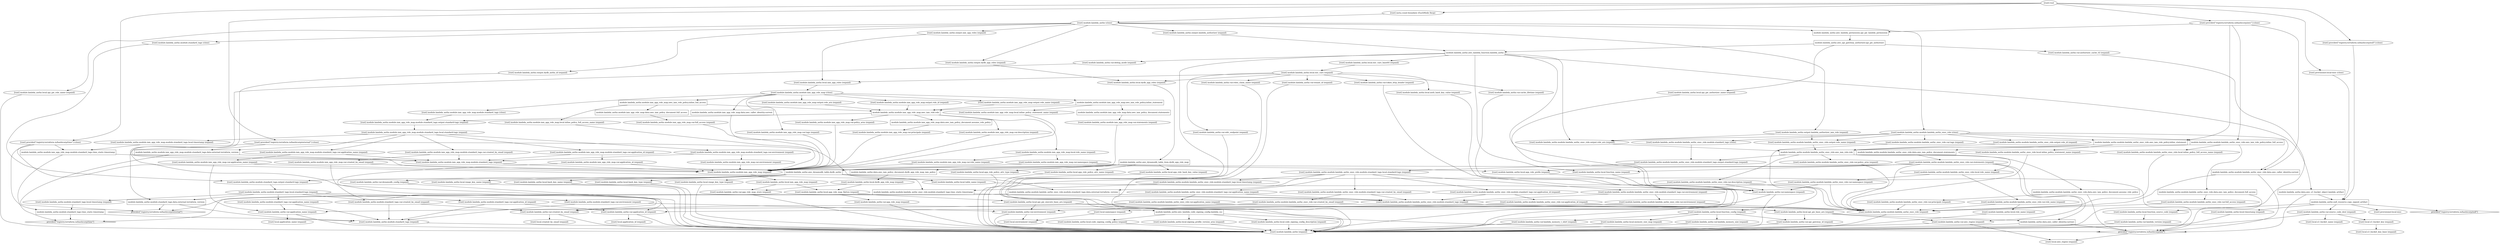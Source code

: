 digraph {
	compound = "true"
	newrank = "true"
	subgraph "root" {
		"[root] module.lambda_authz.aws_api_gateway_authorizer.api_gw_authorizer (expand)" [label = "module.lambda_authz.aws_api_gateway_authorizer.api_gw_authorizer", shape = "box"]
		"[root] module.lambda_authz.aws_dynamodb_table.dydb_authz (expand)" [label = "module.lambda_authz.aws_dynamodb_table.dydb_authz", shape = "box"]
		"[root] module.lambda_authz.aws_dynamodb_table_item.dydb_app_role_map (expand)" [label = "module.lambda_authz.aws_dynamodb_table_item.dydb_app_role_map", shape = "box"]
		"[root] module.lambda_authz.aws_lambda_code_signing_config.lambda_csc (expand)" [label = "module.lambda_authz.aws_lambda_code_signing_config.lambda_csc", shape = "box"]
		"[root] module.lambda_authz.aws_lambda_function.lambda_authz (expand)" [label = "module.lambda_authz.aws_lambda_function.lambda_authz", shape = "box"]
		"[root] module.lambda_authz.aws_lambda_permission.api_gw_lambda_permission (expand)" [label = "module.lambda_authz.aws_lambda_permission.api_gw_lambda_permission", shape = "box"]
		"[root] module.lambda_authz.data.aws_caller_identity.current (expand)" [label = "module.lambda_authz.data.aws_caller_identity.current", shape = "box"]
		"[root] module.lambda_authz.data.aws_iam_policy_document.dydb_app_role_map_iam_policy (expand)" [label = "module.lambda_authz.data.aws_iam_policy_document.dydb_app_role_map_iam_policy", shape = "box"]
		"[root] module.lambda_authz.data.aws_s3_bucket_object.lambda_artifact (expand)" [label = "module.lambda_authz.data.aws_s3_bucket_object.lambda_artifact", shape = "box"]
		"[root] module.lambda_authz.module.iam_app_role_map.aws_iam_role.role (expand)" [label = "module.lambda_authz.module.iam_app_role_map.aws_iam_role.role", shape = "box"]
		"[root] module.lambda_authz.module.iam_app_role_map.aws_iam_role_policy.inline_full_access (expand)" [label = "module.lambda_authz.module.iam_app_role_map.aws_iam_role_policy.inline_full_access", shape = "box"]
		"[root] module.lambda_authz.module.iam_app_role_map.aws_iam_role_policy.inline_statement (expand)" [label = "module.lambda_authz.module.iam_app_role_map.aws_iam_role_policy.inline_statement", shape = "box"]
		"[root] module.lambda_authz.module.iam_app_role_map.data.aws_caller_identity.current (expand)" [label = "module.lambda_authz.module.iam_app_role_map.data.aws_caller_identity.current", shape = "box"]
		"[root] module.lambda_authz.module.iam_app_role_map.data.aws_iam_policy_document.assume_role_policy (expand)" [label = "module.lambda_authz.module.iam_app_role_map.data.aws_iam_policy_document.assume_role_policy", shape = "box"]
		"[root] module.lambda_authz.module.iam_app_role_map.data.aws_iam_policy_document.full_access (expand)" [label = "module.lambda_authz.module.iam_app_role_map.data.aws_iam_policy_document.full_access", shape = "box"]
		"[root] module.lambda_authz.module.iam_app_role_map.data.aws_iam_policy_document.statements (expand)" [label = "module.lambda_authz.module.iam_app_role_map.data.aws_iam_policy_document.statements", shape = "box"]
		"[root] module.lambda_authz.module.iam_app_role_map.module.standard_tags.data.external.terraform_version (expand)" [label = "module.lambda_authz.module.iam_app_role_map.module.standard_tags.data.external.terraform_version", shape = "box"]
		"[root] module.lambda_authz.module.iam_app_role_map.module.standard_tags.time_static.timestamp (expand)" [label = "module.lambda_authz.module.iam_app_role_map.module.standard_tags.time_static.timestamp", shape = "box"]
		"[root] module.lambda_authz.module.lambda_authz_exec_role.aws_iam_role.role (expand)" [label = "module.lambda_authz.module.lambda_authz_exec_role.aws_iam_role.role", shape = "box"]
		"[root] module.lambda_authz.module.lambda_authz_exec_role.aws_iam_role_policy.inline_full_access (expand)" [label = "module.lambda_authz.module.lambda_authz_exec_role.aws_iam_role_policy.inline_full_access", shape = "box"]
		"[root] module.lambda_authz.module.lambda_authz_exec_role.aws_iam_role_policy.inline_statement (expand)" [label = "module.lambda_authz.module.lambda_authz_exec_role.aws_iam_role_policy.inline_statement", shape = "box"]
		"[root] module.lambda_authz.module.lambda_authz_exec_role.data.aws_caller_identity.current (expand)" [label = "module.lambda_authz.module.lambda_authz_exec_role.data.aws_caller_identity.current", shape = "box"]
		"[root] module.lambda_authz.module.lambda_authz_exec_role.data.aws_iam_policy_document.assume_role_policy (expand)" [label = "module.lambda_authz.module.lambda_authz_exec_role.data.aws_iam_policy_document.assume_role_policy", shape = "box"]
		"[root] module.lambda_authz.module.lambda_authz_exec_role.data.aws_iam_policy_document.full_access (expand)" [label = "module.lambda_authz.module.lambda_authz_exec_role.data.aws_iam_policy_document.full_access", shape = "box"]
		"[root] module.lambda_authz.module.lambda_authz_exec_role.data.aws_iam_policy_document.statements (expand)" [label = "module.lambda_authz.module.lambda_authz_exec_role.data.aws_iam_policy_document.statements", shape = "box"]
		"[root] module.lambda_authz.module.lambda_authz_exec_role.module.standard_tags.data.external.terraform_version (expand)" [label = "module.lambda_authz.module.lambda_authz_exec_role.module.standard_tags.data.external.terraform_version", shape = "box"]
		"[root] module.lambda_authz.module.lambda_authz_exec_role.module.standard_tags.time_static.timestamp (expand)" [label = "module.lambda_authz.module.lambda_authz_exec_role.module.standard_tags.time_static.timestamp", shape = "box"]
		"[root] module.lambda_authz.module.standard_tags.data.external.terraform_version (expand)" [label = "module.lambda_authz.module.standard_tags.data.external.terraform_version", shape = "box"]
		"[root] module.lambda_authz.module.standard_tags.time_static.timestamp (expand)" [label = "module.lambda_authz.module.standard_tags.time_static.timestamp", shape = "box"]
		"[root] module.lambda_authz.null_resource.copy_signed_artifact (expand)" [label = "module.lambda_authz.null_resource.copy_signed_artifact", shape = "box"]
		"[root] provider[\"registry.terraform.io/hashicorp/aws\"]" [label = "provider[\"registry.terraform.io/hashicorp/aws\"]", shape = "diamond"]
		"[root] provider[\"registry.terraform.io/hashicorp/external\"]" [label = "provider[\"registry.terraform.io/hashicorp/external\"]", shape = "diamond"]
		"[root] provider[\"registry.terraform.io/hashicorp/null\"]" [label = "provider[\"registry.terraform.io/hashicorp/null\"]", shape = "diamond"]
		"[root] provider[\"registry.terraform.io/hashicorp/time\"]" [label = "provider[\"registry.terraform.io/hashicorp/time\"]", shape = "diamond"]
		"[root] local.namespace (expand)" -> "[root] local.environment (expand)"
		"[root] local.s3_bucket_key (expand)" -> "[root] local.s3_bucket_key_base (expand)"
		"[root] meta.count-boundary (EachMode fixup)" -> "[root] module.lambda_authz (close)"
		"[root] module.lambda_authz (close)" -> "[root] module.lambda_authz.aws_lambda_permission.api_gw_lambda_permission (expand)"
		"[root] module.lambda_authz (close)" -> "[root] module.lambda_authz.local.api_gw_role_name (expand)"
		"[root] module.lambda_authz (close)" -> "[root] module.lambda_authz.module.lambda_authz_exec_role (close)"
		"[root] module.lambda_authz (close)" -> "[root] module.lambda_authz.module.standard_tags (close)"
		"[root] module.lambda_authz (close)" -> "[root] module.lambda_authz.output.dydb_app_roles (expand)"
		"[root] module.lambda_authz (close)" -> "[root] module.lambda_authz.output.dydb_authz_id (expand)"
		"[root] module.lambda_authz (close)" -> "[root] module.lambda_authz.output.iam_app_roles (expand)"
		"[root] module.lambda_authz (close)" -> "[root] module.lambda_authz.output.lambda_authorizer (expand)"
		"[root] module.lambda_authz (close)" -> "[root] module.lambda_authz.output.lambda_authorizer_iam_role (expand)"
		"[root] module.lambda_authz.aws_api_gateway_authorizer.api_gw_authorizer (expand)" -> "[root] module.lambda_authz.aws_lambda_function.lambda_authz (expand)"
		"[root] module.lambda_authz.aws_api_gateway_authorizer.api_gw_authorizer (expand)" -> "[root] module.lambda_authz.local.api_gw_authorizer_name (expand)"
		"[root] module.lambda_authz.aws_api_gateway_authorizer.api_gw_authorizer (expand)" -> "[root] module.lambda_authz.var.authorizer_cache_ttl (expand)"
		"[root] module.lambda_authz.aws_dynamodb_table.dydb_authz (expand)" -> "[root] module.lambda_authz.local.hash_key_name (expand)"
		"[root] module.lambda_authz.aws_dynamodb_table.dydb_authz (expand)" -> "[root] module.lambda_authz.local.hash_key_type (expand)"
		"[root] module.lambda_authz.aws_dynamodb_table.dydb_authz (expand)" -> "[root] module.lambda_authz.local.range_key_name (expand)"
		"[root] module.lambda_authz.aws_dynamodb_table.dydb_authz (expand)" -> "[root] module.lambda_authz.local.range_key_type (expand)"
		"[root] module.lambda_authz.aws_dynamodb_table.dydb_authz (expand)" -> "[root] module.lambda_authz.local.table_name (expand)"
		"[root] module.lambda_authz.aws_dynamodb_table.dydb_authz (expand)" -> "[root] module.lambda_authz.module.standard_tags.output.standard-tags (expand)"
		"[root] module.lambda_authz.aws_dynamodb_table.dydb_authz (expand)" -> "[root] module.lambda_authz.var.dynamodb_config (expand)"
		"[root] module.lambda_authz.aws_dynamodb_table.dydb_authz (expand)" -> "[root] provider[\"registry.terraform.io/hashicorp/aws\"]"
		"[root] module.lambda_authz.aws_dynamodb_table_item.dydb_app_role_map (expand)" -> "[root] module.lambda_authz.aws_dynamodb_table.dydb_authz (expand)"
		"[root] module.lambda_authz.aws_dynamodb_table_item.dydb_app_role_map (expand)" -> "[root] module.lambda_authz.data.aws_iam_policy_document.dydb_app_role_map_iam_policy (expand)"
		"[root] module.lambda_authz.aws_dynamodb_table_item.dydb_app_role_map (expand)" -> "[root] module.lambda_authz.local.app_role_hash_key_value (expand)"
		"[root] module.lambda_authz.aws_dynamodb_table_item.dydb_app_role_map (expand)" -> "[root] module.lambda_authz.local.app_role_policy_attr_name (expand)"
		"[root] module.lambda_authz.aws_dynamodb_table_item.dydb_app_role_map (expand)" -> "[root] module.lambda_authz.local.app_role_policy_attr_type (expand)"
		"[root] module.lambda_authz.aws_lambda_code_signing_config.lambda_csc (expand)" -> "[root] module.lambda_authz.local.code_signing_config_description (expand)"
		"[root] module.lambda_authz.aws_lambda_code_signing_config.lambda_csc (expand)" -> "[root] module.lambda_authz.local.code_signing_config_policy (expand)"
		"[root] module.lambda_authz.aws_lambda_code_signing_config.lambda_csc (expand)" -> "[root] module.lambda_authz.local.signing_profile_version_arns (expand)"
		"[root] module.lambda_authz.aws_lambda_code_signing_config.lambda_csc (expand)" -> "[root] provider[\"registry.terraform.io/hashicorp/aws\"]"
		"[root] module.lambda_authz.aws_lambda_function.lambda_authz (expand)" -> "[root] module.lambda_authz.aws_lambda_code_signing_config.lambda_csc (expand)"
		"[root] module.lambda_authz.aws_lambda_function.lambda_authz (expand)" -> "[root] module.lambda_authz.data.aws_s3_bucket_object.lambda_artifact (expand)"
		"[root] module.lambda_authz.aws_lambda_function.lambda_authz (expand)" -> "[root] module.lambda_authz.local.env_vars_base64 (expand)"
		"[root] module.lambda_authz.aws_lambda_function.lambda_authz (expand)" -> "[root] module.lambda_authz.local.function_config (expand)"
		"[root] module.lambda_authz.aws_lambda_function.lambda_authz (expand)" -> "[root] module.lambda_authz.local.function_name (expand)"
		"[root] module.lambda_authz.aws_lambda_function.lambda_authz (expand)" -> "[root] module.lambda_authz.module.lambda_authz_exec_role.output.role_arn (expand)"
		"[root] module.lambda_authz.aws_lambda_function.lambda_authz (expand)" -> "[root] module.lambda_authz.var.debug_mode (expand)"
		"[root] module.lambda_authz.aws_lambda_permission.api_gw_lambda_permission (expand)" -> "[root] module.lambda_authz.aws_api_gateway_authorizer.api_gw_authorizer (expand)"
		"[root] module.lambda_authz.data.aws_caller_identity.current (expand)" -> "[root] module.lambda_authz (expand)"
		"[root] module.lambda_authz.data.aws_caller_identity.current (expand)" -> "[root] provider[\"registry.terraform.io/hashicorp/aws\"]"
		"[root] module.lambda_authz.data.aws_iam_policy_document.dydb_app_role_map_iam_policy (expand)" -> "[root] module.lambda_authz.local.dydb_app_role_map (expand)"
		"[root] module.lambda_authz.data.aws_s3_bucket_object.lambda_artifact (expand)" -> "[root] module.lambda_authz.null_resource.copy_signed_artifact (expand)"
		"[root] module.lambda_authz.data.aws_s3_bucket_object.lambda_artifact (expand)" -> "[root] provider[\"registry.terraform.io/hashicorp/aws\"]"
		"[root] module.lambda_authz.local.api_gw_authorizer_name (expand)" -> "[root] module.lambda_authz.var.namespace (expand)"
		"[root] module.lambda_authz.local.api_gw_base_arn (expand)" -> "[root] module.lambda_authz.data.aws_caller_identity.current (expand)"
		"[root] module.lambda_authz.local.api_gw_base_arn (expand)" -> "[root] module.lambda_authz.var.api_gateway_id (expand)"
		"[root] module.lambda_authz.local.api_gw_base_arn (expand)" -> "[root] module.lambda_authz.var.aws_region (expand)"
		"[root] module.lambda_authz.local.api_gw_execute_base_arn (expand)" -> "[root] module.lambda_authz.local.api_gw_base_arn (expand)"
		"[root] module.lambda_authz.local.api_gw_execute_base_arn (expand)" -> "[root] module.lambda_authz.var.environment (expand)"
		"[root] module.lambda_authz.local.api_gw_role_name (expand)" -> "[root] module.lambda_authz (expand)"
		"[root] module.lambda_authz.local.app_role_hash_key_value (expand)" -> "[root] module.lambda_authz (expand)"
		"[root] module.lambda_authz.local.app_role_map_flatten (expand)" -> "[root] module.lambda_authz.local.api_gw_execute_base_arn (expand)"
		"[root] module.lambda_authz.local.app_role_map_flatten (expand)" -> "[root] module.lambda_authz.var.app_role_map (expand)"
		"[root] module.lambda_authz.local.app_role_policy_attr_name (expand)" -> "[root] module.lambda_authz (expand)"
		"[root] module.lambda_authz.local.app_role_policy_attr_type (expand)" -> "[root] module.lambda_authz (expand)"
		"[root] module.lambda_authz.local.app_role_prefix (expand)" -> "[root] module.lambda_authz.var.namespace (expand)"
		"[root] module.lambda_authz.local.auth_hash_key_value (expand)" -> "[root] module.lambda_authz (expand)"
		"[root] module.lambda_authz.local.code_signing_config_description (expand)" -> "[root] module.lambda_authz (expand)"
		"[root] module.lambda_authz.local.code_signing_config_policy (expand)" -> "[root] module.lambda_authz (expand)"
		"[root] module.lambda_authz.local.dydb_app_role_map (expand)" -> "[root] module.lambda_authz.local.app_role_map_flatten (expand)"
		"[root] module.lambda_authz.local.dydb_app_role_map (expand)" -> "[root] module.lambda_authz.var.app_role_map_store (expand)"
		"[root] module.lambda_authz.local.dydb_app_roles (expand)" -> "[root] module.lambda_authz.aws_dynamodb_table_item.dydb_app_role_map (expand)"
		"[root] module.lambda_authz.local.env_vars (expand)" -> "[root] module.lambda_authz.local.auth_hash_key_value (expand)"
		"[root] module.lambda_authz.local.env_vars (expand)" -> "[root] module.lambda_authz.local.dydb_app_roles (expand)"
		"[root] module.lambda_authz.local.env_vars (expand)" -> "[root] module.lambda_authz.local.iam_app_roles (expand)"
		"[root] module.lambda_authz.local.env_vars (expand)" -> "[root] module.lambda_authz.var.cache_lifetime (expand)"
		"[root] module.lambda_authz.local.env_vars (expand)" -> "[root] module.lambda_authz.var.oidc_endpoint (expand)"
		"[root] module.lambda_authz.local.env_vars (expand)" -> "[root] module.lambda_authz.var.roles_claim_name (expand)"
		"[root] module.lambda_authz.local.env_vars (expand)" -> "[root] module.lambda_authz.var.tenant_id (expand)"
		"[root] module.lambda_authz.local.env_vars (expand)" -> "[root] module.lambda_authz.var.token_http_header (expand)"
		"[root] module.lambda_authz.local.env_vars_base64 (expand)" -> "[root] module.lambda_authz.local.env_vars (expand)"
		"[root] module.lambda_authz.local.function_config (expand)" -> "[root] module.lambda_authz.local.memory_size_map (expand)"
		"[root] module.lambda_authz.local.function_config (expand)" -> "[root] module.lambda_authz.var.api_gateway_id (expand)"
		"[root] module.lambda_authz.local.function_config (expand)" -> "[root] module.lambda_authz.var.lambda_memory_size (expand)"
		"[root] module.lambda_authz.local.function_config (expand)" -> "[root] module.lambda_authz.var.lambda_memory_t_shirt (expand)"
		"[root] module.lambda_authz.local.function_name (expand)" -> "[root] module.lambda_authz.var.namespace (expand)"
		"[root] module.lambda_authz.local.function_source_code (expand)" -> "[root] module.lambda_authz.var.lambda_version (expand)"
		"[root] module.lambda_authz.local.hash_key_name (expand)" -> "[root] module.lambda_authz (expand)"
		"[root] module.lambda_authz.local.hash_key_type (expand)" -> "[root] module.lambda_authz (expand)"
		"[root] module.lambda_authz.local.iam_app_role_map (expand)" -> "[root] module.lambda_authz.local.app_role_map_flatten (expand)"
		"[root] module.lambda_authz.local.iam_app_role_map (expand)" -> "[root] module.lambda_authz.var.app_role_map_store (expand)"
		"[root] module.lambda_authz.local.iam_app_roles (expand)" -> "[root] module.lambda_authz.module.iam_app_role_map (close)"
		"[root] module.lambda_authz.local.memory_size_map (expand)" -> "[root] module.lambda_authz (expand)"
		"[root] module.lambda_authz.local.range_key_name (expand)" -> "[root] module.lambda_authz (expand)"
		"[root] module.lambda_authz.local.range_key_type (expand)" -> "[root] module.lambda_authz (expand)"
		"[root] module.lambda_authz.local.role_name (expand)" -> "[root] module.lambda_authz (expand)"
		"[root] module.lambda_authz.local.signing_profile_version_arns (expand)" -> "[root] module.lambda_authz (expand)"
		"[root] module.lambda_authz.local.table_name (expand)" -> "[root] module.lambda_authz.var.namespace (expand)"
		"[root] module.lambda_authz.local.timestamp (expand)" -> "[root] module.lambda_authz (expand)"
		"[root] module.lambda_authz.module.iam_app_role_map (close)" -> "[root] module.lambda_authz.module.iam_app_role_map.aws_iam_role_policy.inline_full_access (expand)"
		"[root] module.lambda_authz.module.iam_app_role_map (close)" -> "[root] module.lambda_authz.module.iam_app_role_map.aws_iam_role_policy.inline_statement (expand)"
		"[root] module.lambda_authz.module.iam_app_role_map (close)" -> "[root] module.lambda_authz.module.iam_app_role_map.data.aws_caller_identity.current (expand)"
		"[root] module.lambda_authz.module.iam_app_role_map (close)" -> "[root] module.lambda_authz.module.iam_app_role_map.module.standard_tags (close)"
		"[root] module.lambda_authz.module.iam_app_role_map (close)" -> "[root] module.lambda_authz.module.iam_app_role_map.output.role_arn (expand)"
		"[root] module.lambda_authz.module.iam_app_role_map (close)" -> "[root] module.lambda_authz.module.iam_app_role_map.output.role_id (expand)"
		"[root] module.lambda_authz.module.iam_app_role_map (close)" -> "[root] module.lambda_authz.module.iam_app_role_map.output.role_name (expand)"
		"[root] module.lambda_authz.module.iam_app_role_map (close)" -> "[root] module.lambda_authz.module.iam_app_role_map.var.tags (expand)"
		"[root] module.lambda_authz.module.iam_app_role_map (expand)" -> "[root] module.lambda_authz.local.iam_app_role_map (expand)"
		"[root] module.lambda_authz.module.iam_app_role_map.aws_iam_role.role (expand)" -> "[root] module.lambda_authz.module.iam_app_role_map.data.aws_iam_policy_document.assume_role_policy (expand)"
		"[root] module.lambda_authz.module.iam_app_role_map.aws_iam_role.role (expand)" -> "[root] module.lambda_authz.module.iam_app_role_map.local.role_name (expand)"
		"[root] module.lambda_authz.module.iam_app_role_map.aws_iam_role.role (expand)" -> "[root] module.lambda_authz.module.iam_app_role_map.module.standard_tags.output.standard-tags (expand)"
		"[root] module.lambda_authz.module.iam_app_role_map.aws_iam_role.role (expand)" -> "[root] module.lambda_authz.module.iam_app_role_map.var.description (expand)"
		"[root] module.lambda_authz.module.iam_app_role_map.aws_iam_role.role (expand)" -> "[root] module.lambda_authz.module.iam_app_role_map.var.policy_arns (expand)"
		"[root] module.lambda_authz.module.iam_app_role_map.aws_iam_role_policy.inline_full_access (expand)" -> "[root] module.lambda_authz.module.iam_app_role_map.aws_iam_role.role (expand)"
		"[root] module.lambda_authz.module.iam_app_role_map.aws_iam_role_policy.inline_full_access (expand)" -> "[root] module.lambda_authz.module.iam_app_role_map.data.aws_iam_policy_document.full_access (expand)"
		"[root] module.lambda_authz.module.iam_app_role_map.aws_iam_role_policy.inline_full_access (expand)" -> "[root] module.lambda_authz.module.iam_app_role_map.local.inline_policy_full_access_name (expand)"
		"[root] module.lambda_authz.module.iam_app_role_map.aws_iam_role_policy.inline_statement (expand)" -> "[root] module.lambda_authz.module.iam_app_role_map.aws_iam_role.role (expand)"
		"[root] module.lambda_authz.module.iam_app_role_map.aws_iam_role_policy.inline_statement (expand)" -> "[root] module.lambda_authz.module.iam_app_role_map.data.aws_iam_policy_document.statements (expand)"
		"[root] module.lambda_authz.module.iam_app_role_map.aws_iam_role_policy.inline_statement (expand)" -> "[root] module.lambda_authz.module.iam_app_role_map.local.inline_policy_statement_name (expand)"
		"[root] module.lambda_authz.module.iam_app_role_map.data.aws_caller_identity.current (expand)" -> "[root] module.lambda_authz.module.iam_app_role_map (expand)"
		"[root] module.lambda_authz.module.iam_app_role_map.data.aws_iam_policy_document.assume_role_policy (expand)" -> "[root] module.lambda_authz.module.iam_app_role_map.var.principals (expand)"
		"[root] module.lambda_authz.module.iam_app_role_map.data.aws_iam_policy_document.full_access (expand)" -> "[root] module.lambda_authz.module.iam_app_role_map.var.full_access (expand)"
		"[root] module.lambda_authz.module.iam_app_role_map.data.aws_iam_policy_document.statements (expand)" -> "[root] module.lambda_authz.module.iam_app_role_map.var.statements (expand)"
		"[root] module.lambda_authz.module.iam_app_role_map.local.inline_policy_full_access_name (expand)" -> "[root] module.lambda_authz.module.iam_app_role_map (expand)"
		"[root] module.lambda_authz.module.iam_app_role_map.local.inline_policy_statement_name (expand)" -> "[root] module.lambda_authz.module.iam_app_role_map (expand)"
		"[root] module.lambda_authz.module.iam_app_role_map.local.role_name (expand)" -> "[root] module.lambda_authz.module.iam_app_role_map.var.namespace (expand)"
		"[root] module.lambda_authz.module.iam_app_role_map.local.role_name (expand)" -> "[root] module.lambda_authz.module.iam_app_role_map.var.role_name (expand)"
		"[root] module.lambda_authz.module.iam_app_role_map.module.standard_tags (close)" -> "[root] module.lambda_authz.module.iam_app_role_map.module.standard_tags.output.standard-tags (expand)"
		"[root] module.lambda_authz.module.iam_app_role_map.module.standard_tags (expand)" -> "[root] module.lambda_authz.module.iam_app_role_map (expand)"
		"[root] module.lambda_authz.module.iam_app_role_map.module.standard_tags.data.external.terraform_version (expand)" -> "[root] module.lambda_authz.module.iam_app_role_map.module.standard_tags (expand)"
		"[root] module.lambda_authz.module.iam_app_role_map.module.standard_tags.data.external.terraform_version (expand)" -> "[root] provider[\"registry.terraform.io/hashicorp/external\"]"
		"[root] module.lambda_authz.module.iam_app_role_map.module.standard_tags.local.standard-tags (expand)" -> "[root] module.lambda_authz.module.iam_app_role_map.module.standard_tags.data.external.terraform_version (expand)"
		"[root] module.lambda_authz.module.iam_app_role_map.module.standard_tags.local.standard-tags (expand)" -> "[root] module.lambda_authz.module.iam_app_role_map.module.standard_tags.local.timestamp (expand)"
		"[root] module.lambda_authz.module.iam_app_role_map.module.standard_tags.local.standard-tags (expand)" -> "[root] module.lambda_authz.module.iam_app_role_map.module.standard_tags.var.application_id (expand)"
		"[root] module.lambda_authz.module.iam_app_role_map.module.standard_tags.local.standard-tags (expand)" -> "[root] module.lambda_authz.module.iam_app_role_map.module.standard_tags.var.application_name (expand)"
		"[root] module.lambda_authz.module.iam_app_role_map.module.standard_tags.local.standard-tags (expand)" -> "[root] module.lambda_authz.module.iam_app_role_map.module.standard_tags.var.created_by_email (expand)"
		"[root] module.lambda_authz.module.iam_app_role_map.module.standard_tags.local.standard-tags (expand)" -> "[root] module.lambda_authz.module.iam_app_role_map.module.standard_tags.var.environment (expand)"
		"[root] module.lambda_authz.module.iam_app_role_map.module.standard_tags.local.timestamp (expand)" -> "[root] module.lambda_authz.module.iam_app_role_map.module.standard_tags.time_static.timestamp (expand)"
		"[root] module.lambda_authz.module.iam_app_role_map.module.standard_tags.output.standard-tags (expand)" -> "[root] module.lambda_authz.module.iam_app_role_map.module.standard_tags.local.standard-tags (expand)"
		"[root] module.lambda_authz.module.iam_app_role_map.module.standard_tags.time_static.timestamp (expand)" -> "[root] module.lambda_authz.module.iam_app_role_map.module.standard_tags (expand)"
		"[root] module.lambda_authz.module.iam_app_role_map.module.standard_tags.time_static.timestamp (expand)" -> "[root] provider[\"registry.terraform.io/hashicorp/time\"]"
		"[root] module.lambda_authz.module.iam_app_role_map.module.standard_tags.var.application_id (expand)" -> "[root] module.lambda_authz.module.iam_app_role_map.module.standard_tags (expand)"
		"[root] module.lambda_authz.module.iam_app_role_map.module.standard_tags.var.application_id (expand)" -> "[root] module.lambda_authz.module.iam_app_role_map.var.application_id (expand)"
		"[root] module.lambda_authz.module.iam_app_role_map.module.standard_tags.var.application_name (expand)" -> "[root] module.lambda_authz.module.iam_app_role_map.module.standard_tags (expand)"
		"[root] module.lambda_authz.module.iam_app_role_map.module.standard_tags.var.application_name (expand)" -> "[root] module.lambda_authz.module.iam_app_role_map.var.application_name (expand)"
		"[root] module.lambda_authz.module.iam_app_role_map.module.standard_tags.var.created_by_email (expand)" -> "[root] module.lambda_authz.module.iam_app_role_map.module.standard_tags (expand)"
		"[root] module.lambda_authz.module.iam_app_role_map.module.standard_tags.var.created_by_email (expand)" -> "[root] module.lambda_authz.module.iam_app_role_map.var.created_by_email (expand)"
		"[root] module.lambda_authz.module.iam_app_role_map.module.standard_tags.var.environment (expand)" -> "[root] module.lambda_authz.module.iam_app_role_map.module.standard_tags (expand)"
		"[root] module.lambda_authz.module.iam_app_role_map.module.standard_tags.var.environment (expand)" -> "[root] module.lambda_authz.module.iam_app_role_map.var.environment (expand)"
		"[root] module.lambda_authz.module.iam_app_role_map.output.role_arn (expand)" -> "[root] module.lambda_authz.module.iam_app_role_map.aws_iam_role.role (expand)"
		"[root] module.lambda_authz.module.iam_app_role_map.output.role_id (expand)" -> "[root] module.lambda_authz.module.iam_app_role_map.aws_iam_role.role (expand)"
		"[root] module.lambda_authz.module.iam_app_role_map.output.role_name (expand)" -> "[root] module.lambda_authz.module.iam_app_role_map.aws_iam_role.role (expand)"
		"[root] module.lambda_authz.module.iam_app_role_map.var.application_id (expand)" -> "[root] module.lambda_authz.module.iam_app_role_map (expand)"
		"[root] module.lambda_authz.module.iam_app_role_map.var.application_id (expand)" -> "[root] module.lambda_authz.var.application_id (expand)"
		"[root] module.lambda_authz.module.iam_app_role_map.var.application_name (expand)" -> "[root] module.lambda_authz.module.iam_app_role_map (expand)"
		"[root] module.lambda_authz.module.iam_app_role_map.var.application_name (expand)" -> "[root] module.lambda_authz.var.application_name (expand)"
		"[root] module.lambda_authz.module.iam_app_role_map.var.created_by_email (expand)" -> "[root] module.lambda_authz.module.iam_app_role_map (expand)"
		"[root] module.lambda_authz.module.iam_app_role_map.var.created_by_email (expand)" -> "[root] module.lambda_authz.var.created_by_email (expand)"
		"[root] module.lambda_authz.module.iam_app_role_map.var.description (expand)" -> "[root] module.lambda_authz.module.iam_app_role_map (expand)"
		"[root] module.lambda_authz.module.iam_app_role_map.var.environment (expand)" -> "[root] module.lambda_authz.module.iam_app_role_map (expand)"
		"[root] module.lambda_authz.module.iam_app_role_map.var.full_access (expand)" -> "[root] module.lambda_authz.module.iam_app_role_map (expand)"
		"[root] module.lambda_authz.module.iam_app_role_map.var.namespace (expand)" -> "[root] module.lambda_authz.local.app_role_prefix (expand)"
		"[root] module.lambda_authz.module.iam_app_role_map.var.namespace (expand)" -> "[root] module.lambda_authz.module.iam_app_role_map (expand)"
		"[root] module.lambda_authz.module.iam_app_role_map.var.policy_arns (expand)" -> "[root] module.lambda_authz.module.iam_app_role_map (expand)"
		"[root] module.lambda_authz.module.iam_app_role_map.var.principals (expand)" -> "[root] module.lambda_authz.module.iam_app_role_map (expand)"
		"[root] module.lambda_authz.module.iam_app_role_map.var.role_name (expand)" -> "[root] module.lambda_authz.module.iam_app_role_map (expand)"
		"[root] module.lambda_authz.module.iam_app_role_map.var.statements (expand)" -> "[root] module.lambda_authz.module.iam_app_role_map (expand)"
		"[root] module.lambda_authz.module.iam_app_role_map.var.tags (expand)" -> "[root] module.lambda_authz.module.iam_app_role_map (expand)"
		"[root] module.lambda_authz.module.lambda_authz_exec_role (close)" -> "[root] module.lambda_authz.module.lambda_authz_exec_role.aws_iam_role_policy.inline_full_access (expand)"
		"[root] module.lambda_authz.module.lambda_authz_exec_role (close)" -> "[root] module.lambda_authz.module.lambda_authz_exec_role.aws_iam_role_policy.inline_statement (expand)"
		"[root] module.lambda_authz.module.lambda_authz_exec_role (close)" -> "[root] module.lambda_authz.module.lambda_authz_exec_role.data.aws_caller_identity.current (expand)"
		"[root] module.lambda_authz.module.lambda_authz_exec_role (close)" -> "[root] module.lambda_authz.module.lambda_authz_exec_role.module.standard_tags (close)"
		"[root] module.lambda_authz.module.lambda_authz_exec_role (close)" -> "[root] module.lambda_authz.module.lambda_authz_exec_role.output.role_arn (expand)"
		"[root] module.lambda_authz.module.lambda_authz_exec_role (close)" -> "[root] module.lambda_authz.module.lambda_authz_exec_role.output.role_id (expand)"
		"[root] module.lambda_authz.module.lambda_authz_exec_role (close)" -> "[root] module.lambda_authz.module.lambda_authz_exec_role.output.role_name (expand)"
		"[root] module.lambda_authz.module.lambda_authz_exec_role (close)" -> "[root] module.lambda_authz.module.lambda_authz_exec_role.var.tags (expand)"
		"[root] module.lambda_authz.module.lambda_authz_exec_role (expand)" -> "[root] module.lambda_authz (expand)"
		"[root] module.lambda_authz.module.lambda_authz_exec_role.aws_iam_role.role (expand)" -> "[root] module.lambda_authz.module.lambda_authz_exec_role.data.aws_iam_policy_document.assume_role_policy (expand)"
		"[root] module.lambda_authz.module.lambda_authz_exec_role.aws_iam_role.role (expand)" -> "[root] module.lambda_authz.module.lambda_authz_exec_role.local.role_name (expand)"
		"[root] module.lambda_authz.module.lambda_authz_exec_role.aws_iam_role.role (expand)" -> "[root] module.lambda_authz.module.lambda_authz_exec_role.module.standard_tags.output.standard-tags (expand)"
		"[root] module.lambda_authz.module.lambda_authz_exec_role.aws_iam_role.role (expand)" -> "[root] module.lambda_authz.module.lambda_authz_exec_role.var.description (expand)"
		"[root] module.lambda_authz.module.lambda_authz_exec_role.aws_iam_role.role (expand)" -> "[root] module.lambda_authz.module.lambda_authz_exec_role.var.policy_arns (expand)"
		"[root] module.lambda_authz.module.lambda_authz_exec_role.aws_iam_role_policy.inline_full_access (expand)" -> "[root] module.lambda_authz.module.lambda_authz_exec_role.aws_iam_role.role (expand)"
		"[root] module.lambda_authz.module.lambda_authz_exec_role.aws_iam_role_policy.inline_full_access (expand)" -> "[root] module.lambda_authz.module.lambda_authz_exec_role.data.aws_iam_policy_document.full_access (expand)"
		"[root] module.lambda_authz.module.lambda_authz_exec_role.aws_iam_role_policy.inline_full_access (expand)" -> "[root] module.lambda_authz.module.lambda_authz_exec_role.local.inline_policy_full_access_name (expand)"
		"[root] module.lambda_authz.module.lambda_authz_exec_role.aws_iam_role_policy.inline_statement (expand)" -> "[root] module.lambda_authz.module.lambda_authz_exec_role.aws_iam_role.role (expand)"
		"[root] module.lambda_authz.module.lambda_authz_exec_role.aws_iam_role_policy.inline_statement (expand)" -> "[root] module.lambda_authz.module.lambda_authz_exec_role.data.aws_iam_policy_document.statements (expand)"
		"[root] module.lambda_authz.module.lambda_authz_exec_role.aws_iam_role_policy.inline_statement (expand)" -> "[root] module.lambda_authz.module.lambda_authz_exec_role.local.inline_policy_statement_name (expand)"
		"[root] module.lambda_authz.module.lambda_authz_exec_role.data.aws_caller_identity.current (expand)" -> "[root] module.lambda_authz.module.lambda_authz_exec_role (expand)"
		"[root] module.lambda_authz.module.lambda_authz_exec_role.data.aws_caller_identity.current (expand)" -> "[root] provider[\"registry.terraform.io/hashicorp/aws\"]"
		"[root] module.lambda_authz.module.lambda_authz_exec_role.data.aws_iam_policy_document.assume_role_policy (expand)" -> "[root] module.lambda_authz.module.lambda_authz_exec_role.var.principals (expand)"
		"[root] module.lambda_authz.module.lambda_authz_exec_role.data.aws_iam_policy_document.assume_role_policy (expand)" -> "[root] provider[\"registry.terraform.io/hashicorp/aws\"]"
		"[root] module.lambda_authz.module.lambda_authz_exec_role.data.aws_iam_policy_document.full_access (expand)" -> "[root] module.lambda_authz.module.lambda_authz_exec_role.var.full_access (expand)"
		"[root] module.lambda_authz.module.lambda_authz_exec_role.data.aws_iam_policy_document.full_access (expand)" -> "[root] provider[\"registry.terraform.io/hashicorp/aws\"]"
		"[root] module.lambda_authz.module.lambda_authz_exec_role.data.aws_iam_policy_document.statements (expand)" -> "[root] module.lambda_authz.module.lambda_authz_exec_role.var.statements (expand)"
		"[root] module.lambda_authz.module.lambda_authz_exec_role.local.inline_policy_full_access_name (expand)" -> "[root] module.lambda_authz.module.lambda_authz_exec_role (expand)"
		"[root] module.lambda_authz.module.lambda_authz_exec_role.local.inline_policy_statement_name (expand)" -> "[root] module.lambda_authz.module.lambda_authz_exec_role (expand)"
		"[root] module.lambda_authz.module.lambda_authz_exec_role.local.role_name (expand)" -> "[root] module.lambda_authz.module.lambda_authz_exec_role.var.namespace (expand)"
		"[root] module.lambda_authz.module.lambda_authz_exec_role.local.role_name (expand)" -> "[root] module.lambda_authz.module.lambda_authz_exec_role.var.role_name (expand)"
		"[root] module.lambda_authz.module.lambda_authz_exec_role.module.standard_tags (close)" -> "[root] module.lambda_authz.module.lambda_authz_exec_role.module.standard_tags.output.standard-tags (expand)"
		"[root] module.lambda_authz.module.lambda_authz_exec_role.module.standard_tags (expand)" -> "[root] module.lambda_authz.module.lambda_authz_exec_role (expand)"
		"[root] module.lambda_authz.module.lambda_authz_exec_role.module.standard_tags.data.external.terraform_version (expand)" -> "[root] module.lambda_authz.module.lambda_authz_exec_role.module.standard_tags (expand)"
		"[root] module.lambda_authz.module.lambda_authz_exec_role.module.standard_tags.data.external.terraform_version (expand)" -> "[root] provider[\"registry.terraform.io/hashicorp/external\"]"
		"[root] module.lambda_authz.module.lambda_authz_exec_role.module.standard_tags.local.standard-tags (expand)" -> "[root] module.lambda_authz.module.lambda_authz_exec_role.module.standard_tags.data.external.terraform_version (expand)"
		"[root] module.lambda_authz.module.lambda_authz_exec_role.module.standard_tags.local.standard-tags (expand)" -> "[root] module.lambda_authz.module.lambda_authz_exec_role.module.standard_tags.local.timestamp (expand)"
		"[root] module.lambda_authz.module.lambda_authz_exec_role.module.standard_tags.local.standard-tags (expand)" -> "[root] module.lambda_authz.module.lambda_authz_exec_role.module.standard_tags.var.application_id (expand)"
		"[root] module.lambda_authz.module.lambda_authz_exec_role.module.standard_tags.local.standard-tags (expand)" -> "[root] module.lambda_authz.module.lambda_authz_exec_role.module.standard_tags.var.application_name (expand)"
		"[root] module.lambda_authz.module.lambda_authz_exec_role.module.standard_tags.local.standard-tags (expand)" -> "[root] module.lambda_authz.module.lambda_authz_exec_role.module.standard_tags.var.created_by_email (expand)"
		"[root] module.lambda_authz.module.lambda_authz_exec_role.module.standard_tags.local.standard-tags (expand)" -> "[root] module.lambda_authz.module.lambda_authz_exec_role.module.standard_tags.var.environment (expand)"
		"[root] module.lambda_authz.module.lambda_authz_exec_role.module.standard_tags.local.timestamp (expand)" -> "[root] module.lambda_authz.module.lambda_authz_exec_role.module.standard_tags.time_static.timestamp (expand)"
		"[root] module.lambda_authz.module.lambda_authz_exec_role.module.standard_tags.output.standard-tags (expand)" -> "[root] module.lambda_authz.module.lambda_authz_exec_role.module.standard_tags.local.standard-tags (expand)"
		"[root] module.lambda_authz.module.lambda_authz_exec_role.module.standard_tags.time_static.timestamp (expand)" -> "[root] module.lambda_authz.module.lambda_authz_exec_role.module.standard_tags (expand)"
		"[root] module.lambda_authz.module.lambda_authz_exec_role.module.standard_tags.time_static.timestamp (expand)" -> "[root] provider[\"registry.terraform.io/hashicorp/time\"]"
		"[root] module.lambda_authz.module.lambda_authz_exec_role.module.standard_tags.var.application_id (expand)" -> "[root] module.lambda_authz.module.lambda_authz_exec_role.module.standard_tags (expand)"
		"[root] module.lambda_authz.module.lambda_authz_exec_role.module.standard_tags.var.application_id (expand)" -> "[root] module.lambda_authz.module.lambda_authz_exec_role.var.application_id (expand)"
		"[root] module.lambda_authz.module.lambda_authz_exec_role.module.standard_tags.var.application_name (expand)" -> "[root] module.lambda_authz.module.lambda_authz_exec_role.module.standard_tags (expand)"
		"[root] module.lambda_authz.module.lambda_authz_exec_role.module.standard_tags.var.application_name (expand)" -> "[root] module.lambda_authz.module.lambda_authz_exec_role.var.application_name (expand)"
		"[root] module.lambda_authz.module.lambda_authz_exec_role.module.standard_tags.var.created_by_email (expand)" -> "[root] module.lambda_authz.module.lambda_authz_exec_role.module.standard_tags (expand)"
		"[root] module.lambda_authz.module.lambda_authz_exec_role.module.standard_tags.var.created_by_email (expand)" -> "[root] module.lambda_authz.module.lambda_authz_exec_role.var.created_by_email (expand)"
		"[root] module.lambda_authz.module.lambda_authz_exec_role.module.standard_tags.var.environment (expand)" -> "[root] module.lambda_authz.module.lambda_authz_exec_role.module.standard_tags (expand)"
		"[root] module.lambda_authz.module.lambda_authz_exec_role.module.standard_tags.var.environment (expand)" -> "[root] module.lambda_authz.module.lambda_authz_exec_role.var.environment (expand)"
		"[root] module.lambda_authz.module.lambda_authz_exec_role.output.role_arn (expand)" -> "[root] module.lambda_authz.module.lambda_authz_exec_role.aws_iam_role.role (expand)"
		"[root] module.lambda_authz.module.lambda_authz_exec_role.output.role_id (expand)" -> "[root] module.lambda_authz.module.lambda_authz_exec_role.aws_iam_role.role (expand)"
		"[root] module.lambda_authz.module.lambda_authz_exec_role.output.role_name (expand)" -> "[root] module.lambda_authz.module.lambda_authz_exec_role.aws_iam_role.role (expand)"
		"[root] module.lambda_authz.module.lambda_authz_exec_role.var.application_id (expand)" -> "[root] module.lambda_authz.module.lambda_authz_exec_role (expand)"
		"[root] module.lambda_authz.module.lambda_authz_exec_role.var.application_id (expand)" -> "[root] module.lambda_authz.var.application_id (expand)"
		"[root] module.lambda_authz.module.lambda_authz_exec_role.var.application_name (expand)" -> "[root] module.lambda_authz.module.lambda_authz_exec_role (expand)"
		"[root] module.lambda_authz.module.lambda_authz_exec_role.var.application_name (expand)" -> "[root] module.lambda_authz.var.application_name (expand)"
		"[root] module.lambda_authz.module.lambda_authz_exec_role.var.created_by_email (expand)" -> "[root] module.lambda_authz.module.lambda_authz_exec_role (expand)"
		"[root] module.lambda_authz.module.lambda_authz_exec_role.var.created_by_email (expand)" -> "[root] module.lambda_authz.var.created_by_email (expand)"
		"[root] module.lambda_authz.module.lambda_authz_exec_role.var.description (expand)" -> "[root] module.lambda_authz.module.lambda_authz_exec_role (expand)"
		"[root] module.lambda_authz.module.lambda_authz_exec_role.var.description (expand)" -> "[root] module.lambda_authz.var.namespace (expand)"
		"[root] module.lambda_authz.module.lambda_authz_exec_role.var.environment (expand)" -> "[root] module.lambda_authz.module.lambda_authz_exec_role (expand)"
		"[root] module.lambda_authz.module.lambda_authz_exec_role.var.environment (expand)" -> "[root] module.lambda_authz.var.environment (expand)"
		"[root] module.lambda_authz.module.lambda_authz_exec_role.var.full_access (expand)" -> "[root] module.lambda_authz.module.lambda_authz_exec_role (expand)"
		"[root] module.lambda_authz.module.lambda_authz_exec_role.var.namespace (expand)" -> "[root] module.lambda_authz.module.lambda_authz_exec_role (expand)"
		"[root] module.lambda_authz.module.lambda_authz_exec_role.var.namespace (expand)" -> "[root] module.lambda_authz.var.namespace (expand)"
		"[root] module.lambda_authz.module.lambda_authz_exec_role.var.policy_arns (expand)" -> "[root] module.lambda_authz.module.lambda_authz_exec_role (expand)"
		"[root] module.lambda_authz.module.lambda_authz_exec_role.var.principals (expand)" -> "[root] module.lambda_authz.module.lambda_authz_exec_role (expand)"
		"[root] module.lambda_authz.module.lambda_authz_exec_role.var.role_name (expand)" -> "[root] module.lambda_authz.local.role_name (expand)"
		"[root] module.lambda_authz.module.lambda_authz_exec_role.var.role_name (expand)" -> "[root] module.lambda_authz.module.lambda_authz_exec_role (expand)"
		"[root] module.lambda_authz.module.lambda_authz_exec_role.var.statements (expand)" -> "[root] module.lambda_authz.aws_dynamodb_table.dydb_authz (expand)"
		"[root] module.lambda_authz.module.lambda_authz_exec_role.var.statements (expand)" -> "[root] module.lambda_authz.data.aws_caller_identity.current (expand)"
		"[root] module.lambda_authz.module.lambda_authz_exec_role.var.statements (expand)" -> "[root] module.lambda_authz.local.app_role_prefix (expand)"
		"[root] module.lambda_authz.module.lambda_authz_exec_role.var.statements (expand)" -> "[root] module.lambda_authz.local.function_name (expand)"
		"[root] module.lambda_authz.module.lambda_authz_exec_role.var.statements (expand)" -> "[root] module.lambda_authz.module.lambda_authz_exec_role (expand)"
		"[root] module.lambda_authz.module.lambda_authz_exec_role.var.statements (expand)" -> "[root] module.lambda_authz.var.aws_region (expand)"
		"[root] module.lambda_authz.module.lambda_authz_exec_role.var.tags (expand)" -> "[root] module.lambda_authz.module.lambda_authz_exec_role (expand)"
		"[root] module.lambda_authz.module.standard_tags (close)" -> "[root] module.lambda_authz.module.standard_tags.output.standard-tags (expand)"
		"[root] module.lambda_authz.module.standard_tags (expand)" -> "[root] module.lambda_authz (expand)"
		"[root] module.lambda_authz.module.standard_tags.data.external.terraform_version (expand)" -> "[root] module.lambda_authz.module.standard_tags (expand)"
		"[root] module.lambda_authz.module.standard_tags.data.external.terraform_version (expand)" -> "[root] provider[\"registry.terraform.io/hashicorp/external\"]"
		"[root] module.lambda_authz.module.standard_tags.local.standard-tags (expand)" -> "[root] module.lambda_authz.module.standard_tags.data.external.terraform_version (expand)"
		"[root] module.lambda_authz.module.standard_tags.local.standard-tags (expand)" -> "[root] module.lambda_authz.module.standard_tags.local.timestamp (expand)"
		"[root] module.lambda_authz.module.standard_tags.local.standard-tags (expand)" -> "[root] module.lambda_authz.module.standard_tags.var.application_id (expand)"
		"[root] module.lambda_authz.module.standard_tags.local.standard-tags (expand)" -> "[root] module.lambda_authz.module.standard_tags.var.application_name (expand)"
		"[root] module.lambda_authz.module.standard_tags.local.standard-tags (expand)" -> "[root] module.lambda_authz.module.standard_tags.var.created_by_email (expand)"
		"[root] module.lambda_authz.module.standard_tags.local.standard-tags (expand)" -> "[root] module.lambda_authz.module.standard_tags.var.environment (expand)"
		"[root] module.lambda_authz.module.standard_tags.local.timestamp (expand)" -> "[root] module.lambda_authz.module.standard_tags.time_static.timestamp (expand)"
		"[root] module.lambda_authz.module.standard_tags.output.standard-tags (expand)" -> "[root] module.lambda_authz.module.standard_tags.local.standard-tags (expand)"
		"[root] module.lambda_authz.module.standard_tags.time_static.timestamp (expand)" -> "[root] module.lambda_authz.module.standard_tags (expand)"
		"[root] module.lambda_authz.module.standard_tags.time_static.timestamp (expand)" -> "[root] provider[\"registry.terraform.io/hashicorp/time\"]"
		"[root] module.lambda_authz.module.standard_tags.var.application_id (expand)" -> "[root] module.lambda_authz.module.standard_tags (expand)"
		"[root] module.lambda_authz.module.standard_tags.var.application_id (expand)" -> "[root] module.lambda_authz.var.application_id (expand)"
		"[root] module.lambda_authz.module.standard_tags.var.application_name (expand)" -> "[root] module.lambda_authz.module.standard_tags (expand)"
		"[root] module.lambda_authz.module.standard_tags.var.application_name (expand)" -> "[root] module.lambda_authz.var.application_name (expand)"
		"[root] module.lambda_authz.module.standard_tags.var.created_by_email (expand)" -> "[root] module.lambda_authz.module.standard_tags (expand)"
		"[root] module.lambda_authz.module.standard_tags.var.created_by_email (expand)" -> "[root] module.lambda_authz.var.created_by_email (expand)"
		"[root] module.lambda_authz.module.standard_tags.var.environment (expand)" -> "[root] module.lambda_authz.module.standard_tags (expand)"
		"[root] module.lambda_authz.module.standard_tags.var.environment (expand)" -> "[root] module.lambda_authz.var.environment (expand)"
		"[root] module.lambda_authz.null_resource.copy_signed_artifact (expand)" -> "[root] module.lambda_authz.local.function_source_code (expand)"
		"[root] module.lambda_authz.null_resource.copy_signed_artifact (expand)" -> "[root] module.lambda_authz.local.timestamp (expand)"
		"[root] module.lambda_authz.null_resource.copy_signed_artifact (expand)" -> "[root] module.lambda_authz.var.source_code_dest (expand)"
		"[root] module.lambda_authz.null_resource.copy_signed_artifact (expand)" -> "[root] provider[\"registry.terraform.io/hashicorp/null\"]"
		"[root] module.lambda_authz.null_resource.copy_signed_artifact (expand)" -> "[root] provisioner.local-exec"
		"[root] module.lambda_authz.output.dydb_app_roles (expand)" -> "[root] module.lambda_authz.local.dydb_app_roles (expand)"
		"[root] module.lambda_authz.output.dydb_authz_id (expand)" -> "[root] module.lambda_authz.aws_dynamodb_table.dydb_authz (expand)"
		"[root] module.lambda_authz.output.iam_app_roles (expand)" -> "[root] module.lambda_authz.local.iam_app_roles (expand)"
		"[root] module.lambda_authz.output.lambda_authorizer (expand)" -> "[root] module.lambda_authz.aws_lambda_function.lambda_authz (expand)"
		"[root] module.lambda_authz.output.lambda_authorizer_iam_role (expand)" -> "[root] module.lambda_authz.module.lambda_authz_exec_role.output.role_arn (expand)"
		"[root] module.lambda_authz.output.lambda_authorizer_iam_role (expand)" -> "[root] module.lambda_authz.module.lambda_authz_exec_role.output.role_name (expand)"
		"[root] module.lambda_authz.var.api_gateway_id (expand)" -> "[root] module.lambda_authz (expand)"
		"[root] module.lambda_authz.var.app_role_map (expand)" -> "[root] module.lambda_authz (expand)"
		"[root] module.lambda_authz.var.app_role_map_store (expand)" -> "[root] module.lambda_authz (expand)"
		"[root] module.lambda_authz.var.application_id (expand)" -> "[root] local.application_id (expand)"
		"[root] module.lambda_authz.var.application_id (expand)" -> "[root] module.lambda_authz (expand)"
		"[root] module.lambda_authz.var.application_name (expand)" -> "[root] local.application_name (expand)"
		"[root] module.lambda_authz.var.application_name (expand)" -> "[root] module.lambda_authz (expand)"
		"[root] module.lambda_authz.var.authorizer_cache_ttl (expand)" -> "[root] module.lambda_authz (expand)"
		"[root] module.lambda_authz.var.aws_region (expand)" -> "[root] local.aws_region (expand)"
		"[root] module.lambda_authz.var.aws_region (expand)" -> "[root] module.lambda_authz (expand)"
		"[root] module.lambda_authz.var.cache_lifetime (expand)" -> "[root] module.lambda_authz (expand)"
		"[root] module.lambda_authz.var.created_by_email (expand)" -> "[root] local.created_by_email (expand)"
		"[root] module.lambda_authz.var.created_by_email (expand)" -> "[root] module.lambda_authz (expand)"
		"[root] module.lambda_authz.var.debug_mode (expand)" -> "[root] module.lambda_authz (expand)"
		"[root] module.lambda_authz.var.dynamodb_config (expand)" -> "[root] module.lambda_authz (expand)"
		"[root] module.lambda_authz.var.environment (expand)" -> "[root] local.environment (expand)"
		"[root] module.lambda_authz.var.environment (expand)" -> "[root] module.lambda_authz (expand)"
		"[root] module.lambda_authz.var.lambda_memory_size (expand)" -> "[root] module.lambda_authz (expand)"
		"[root] module.lambda_authz.var.lambda_memory_t_shirt (expand)" -> "[root] module.lambda_authz (expand)"
		"[root] module.lambda_authz.var.lambda_version (expand)" -> "[root] module.lambda_authz (expand)"
		"[root] module.lambda_authz.var.namespace (expand)" -> "[root] local.namespace (expand)"
		"[root] module.lambda_authz.var.namespace (expand)" -> "[root] module.lambda_authz (expand)"
		"[root] module.lambda_authz.var.oidc_endpoint (expand)" -> "[root] module.lambda_authz (expand)"
		"[root] module.lambda_authz.var.roles_claim_name (expand)" -> "[root] module.lambda_authz (expand)"
		"[root] module.lambda_authz.var.source_code_dest (expand)" -> "[root] local.s3_bucket_key (expand)"
		"[root] module.lambda_authz.var.source_code_dest (expand)" -> "[root] local.s3_bucket_name (expand)"
		"[root] module.lambda_authz.var.source_code_dest (expand)" -> "[root] module.lambda_authz (expand)"
		"[root] module.lambda_authz.var.tenant_id (expand)" -> "[root] module.lambda_authz (expand)"
		"[root] module.lambda_authz.var.token_http_header (expand)" -> "[root] module.lambda_authz (expand)"
		"[root] provider[\"registry.terraform.io/hashicorp/aws\"] (close)" -> "[root] module.lambda_authz.aws_lambda_permission.api_gw_lambda_permission (expand)"
		"[root] provider[\"registry.terraform.io/hashicorp/aws\"] (close)" -> "[root] module.lambda_authz.module.lambda_authz_exec_role.aws_iam_role_policy.inline_full_access (expand)"
		"[root] provider[\"registry.terraform.io/hashicorp/aws\"] (close)" -> "[root] module.lambda_authz.module.lambda_authz_exec_role.aws_iam_role_policy.inline_statement (expand)"
		"[root] provider[\"registry.terraform.io/hashicorp/aws\"] (close)" -> "[root] module.lambda_authz.module.lambda_authz_exec_role.data.aws_caller_identity.current (expand)"
		"[root] provider[\"registry.terraform.io/hashicorp/aws\"]" -> "[root] local.aws_region (expand)"
		"[root] provider[\"registry.terraform.io/hashicorp/external\"] (close)" -> "[root] module.lambda_authz.module.iam_app_role_map.module.standard_tags.data.external.terraform_version (expand)"
		"[root] provider[\"registry.terraform.io/hashicorp/external\"] (close)" -> "[root] module.lambda_authz.module.lambda_authz_exec_role.module.standard_tags.data.external.terraform_version (expand)"
		"[root] provider[\"registry.terraform.io/hashicorp/external\"] (close)" -> "[root] module.lambda_authz.module.standard_tags.data.external.terraform_version (expand)"
		"[root] provider[\"registry.terraform.io/hashicorp/null\"] (close)" -> "[root] module.lambda_authz.null_resource.copy_signed_artifact (expand)"
		"[root] provider[\"registry.terraform.io/hashicorp/time\"] (close)" -> "[root] module.lambda_authz.module.iam_app_role_map.module.standard_tags.time_static.timestamp (expand)"
		"[root] provider[\"registry.terraform.io/hashicorp/time\"] (close)" -> "[root] module.lambda_authz.module.lambda_authz_exec_role.module.standard_tags.time_static.timestamp (expand)"
		"[root] provider[\"registry.terraform.io/hashicorp/time\"] (close)" -> "[root] module.lambda_authz.module.standard_tags.time_static.timestamp (expand)"
		"[root] provisioner.local-exec (close)" -> "[root] module.lambda_authz.null_resource.copy_signed_artifact (expand)"
		"[root] root" -> "[root] meta.count-boundary (EachMode fixup)"
		"[root] root" -> "[root] provider[\"registry.terraform.io/hashicorp/aws\"] (close)"
		"[root] root" -> "[root] provider[\"registry.terraform.io/hashicorp/external\"] (close)"
		"[root] root" -> "[root] provider[\"registry.terraform.io/hashicorp/null\"] (close)"
		"[root] root" -> "[root] provider[\"registry.terraform.io/hashicorp/time\"] (close)"
		"[root] root" -> "[root] provisioner.local-exec (close)"
	}
}

